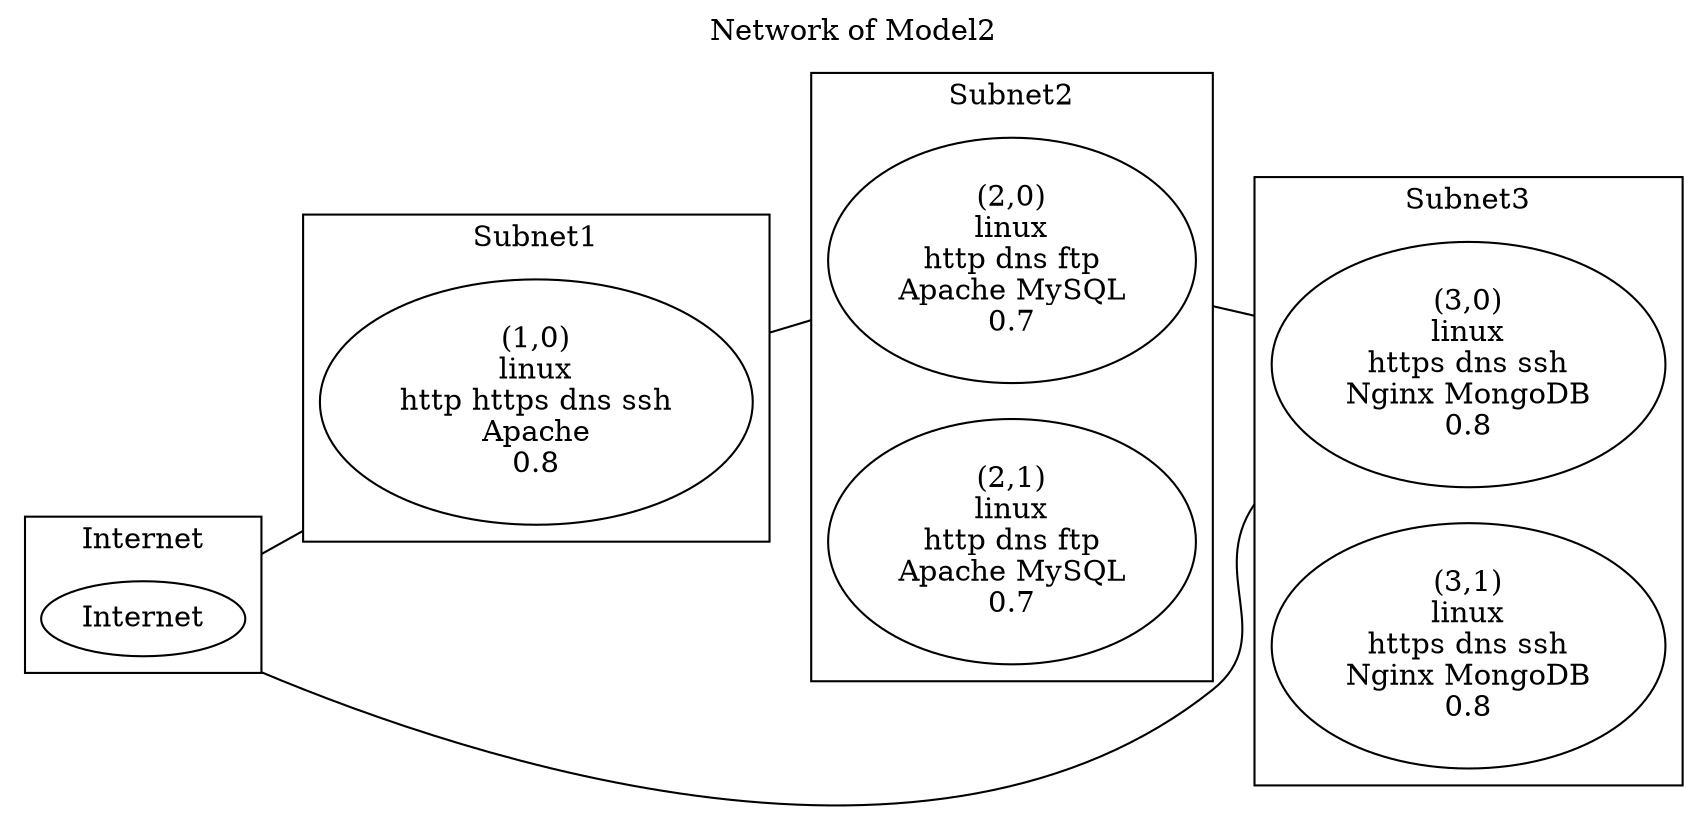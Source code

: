 // Network
graph Network {
	graph [compound=true label="Network of Model2" labelloc=t rankdir=LR]
	subgraph cluster_internet {
		label=Internet
		Internet
	}
	subgraph cluster_subnet1 {
		label=Subnet1
		"(1,0)"
	}
	subgraph cluster_subnet2 {
		label=Subnet2
		"(2,0)"
		"(2,1)"
	}
	subgraph cluster_subnet3 {
		label=Subnet3
		"(3,0)"
		"(3,1)"
	}
	"(1,0)" [label="(1,0)\nlinux\nhttp https dns ssh\nApache\n0.8"]
	"(2,0)" [label="(2,0)\nlinux\nhttp dns ftp\nApache MySQL\n0.7"]
	"(2,1)" [label="(2,1)\nlinux\nhttp dns ftp\nApache MySQL\n0.7"]
	"(3,0)" [label="(3,0)\nlinux\nhttps dns ssh\nNginx MongoDB\n0.8"]
	"(3,1)" [label="(3,1)\nlinux\nhttps dns ssh\nNginx MongoDB\n0.8"]
	Internet -- "(1,0)" [lhead=cluster_subnet1 ltail=cluster_internet]
	Internet -- "(3,0)" [lhead=cluster_subnet3 ltail=cluster_internet]
	"(1,0)" -- "(2,0)" [lhead=cluster_subnet2 ltail=cluster_subnet1]
	"(2,0)" -- "(3,0)" [lhead=cluster_subnet3 ltail=cluster_subnet2]
}

